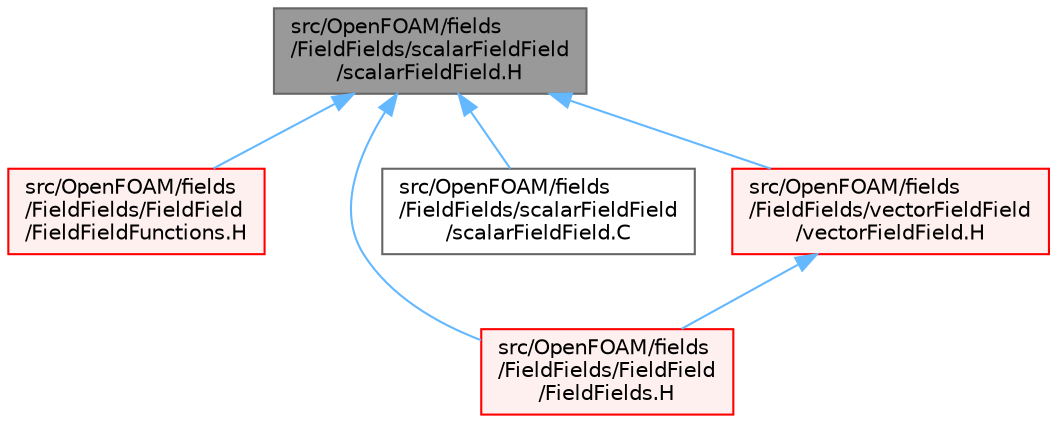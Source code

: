 digraph "src/OpenFOAM/fields/FieldFields/scalarFieldField/scalarFieldField.H"
{
 // LATEX_PDF_SIZE
  bgcolor="transparent";
  edge [fontname=Helvetica,fontsize=10,labelfontname=Helvetica,labelfontsize=10];
  node [fontname=Helvetica,fontsize=10,shape=box,height=0.2,width=0.4];
  Node1 [id="Node000001",label="src/OpenFOAM/fields\l/FieldFields/scalarFieldField\l/scalarFieldField.H",height=0.2,width=0.4,color="gray40", fillcolor="grey60", style="filled", fontcolor="black",tooltip="Specialisation of FieldField<T> for scalar."];
  Node1 -> Node2 [id="edge1_Node000001_Node000002",dir="back",color="steelblue1",style="solid",tooltip=" "];
  Node2 [id="Node000002",label="src/OpenFOAM/fields\l/FieldFields/FieldField\l/FieldFieldFunctions.H",height=0.2,width=0.4,color="red", fillcolor="#FFF0F0", style="filled",URL="$FieldFieldFunctions_8H.html",tooltip=" "];
  Node1 -> Node6 [id="edge2_Node000001_Node000006",dir="back",color="steelblue1",style="solid",tooltip=" "];
  Node6 [id="Node000006",label="src/OpenFOAM/fields\l/FieldFields/FieldField\l/FieldFields.H",height=0.2,width=0.4,color="red", fillcolor="#FFF0F0", style="filled",URL="$FieldFields_8H.html",tooltip=" "];
  Node1 -> Node2913 [id="edge3_Node000001_Node002913",dir="back",color="steelblue1",style="solid",tooltip=" "];
  Node2913 [id="Node002913",label="src/OpenFOAM/fields\l/FieldFields/scalarFieldField\l/scalarFieldField.C",height=0.2,width=0.4,color="grey40", fillcolor="white", style="filled",URL="$scalarFieldField_8C.html",tooltip="Specialisation of FieldField<T> for scalar."];
  Node1 -> Node2914 [id="edge4_Node000001_Node002914",dir="back",color="steelblue1",style="solid",tooltip=" "];
  Node2914 [id="Node002914",label="src/OpenFOAM/fields\l/FieldFields/vectorFieldField\l/vectorFieldField.H",height=0.2,width=0.4,color="red", fillcolor="#FFF0F0", style="filled",URL="$vectorFieldField_8H.html",tooltip="Specialisation of FieldField<T> for vector."];
  Node2914 -> Node6 [id="edge5_Node002914_Node000006",dir="back",color="steelblue1",style="solid",tooltip=" "];
}
